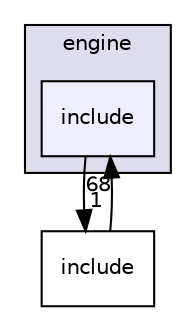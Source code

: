 digraph "engine/include" {
  compound=true
  node [ fontsize="10", fontname="Helvetica"];
  edge [ labelfontsize="10", labelfontname="Helvetica"];
  subgraph clusterdir_996f45160da62e1a3d7f6046fad68f51 {
    graph [ bgcolor="#ddddee", pencolor="black", label="engine" fontname="Helvetica", fontsize="10", URL="dir_996f45160da62e1a3d7f6046fad68f51.html"]
  dir_bafa501d493553e442f19f5f8dd7b29c [shape=box, label="include", style="filled", fillcolor="#eeeeff", pencolor="black", URL="dir_bafa501d493553e442f19f5f8dd7b29c.html"];
  }
  dir_d44c64559bbebec7f509842c48db8b23 [shape=box label="include" URL="dir_d44c64559bbebec7f509842c48db8b23.html"];
  dir_bafa501d493553e442f19f5f8dd7b29c->dir_d44c64559bbebec7f509842c48db8b23 [headlabel="1", labeldistance=1.5 headhref="dir_000005_000006.html"];
  dir_d44c64559bbebec7f509842c48db8b23->dir_bafa501d493553e442f19f5f8dd7b29c [headlabel="68", labeldistance=1.5 headhref="dir_000006_000005.html"];
}
